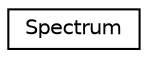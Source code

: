 digraph "Graphical Class Hierarchy"
{
  edge [fontname="Helvetica",fontsize="10",labelfontname="Helvetica",labelfontsize="10"];
  node [fontname="Helvetica",fontsize="10",shape=record];
  rankdir="LR";
  Node1 [label="Spectrum",height=0.2,width=0.4,color="black", fillcolor="white", style="filled",URL="$class_spectrum.html",tooltip="Composite spectrum made up of individual spectra. "];
}
